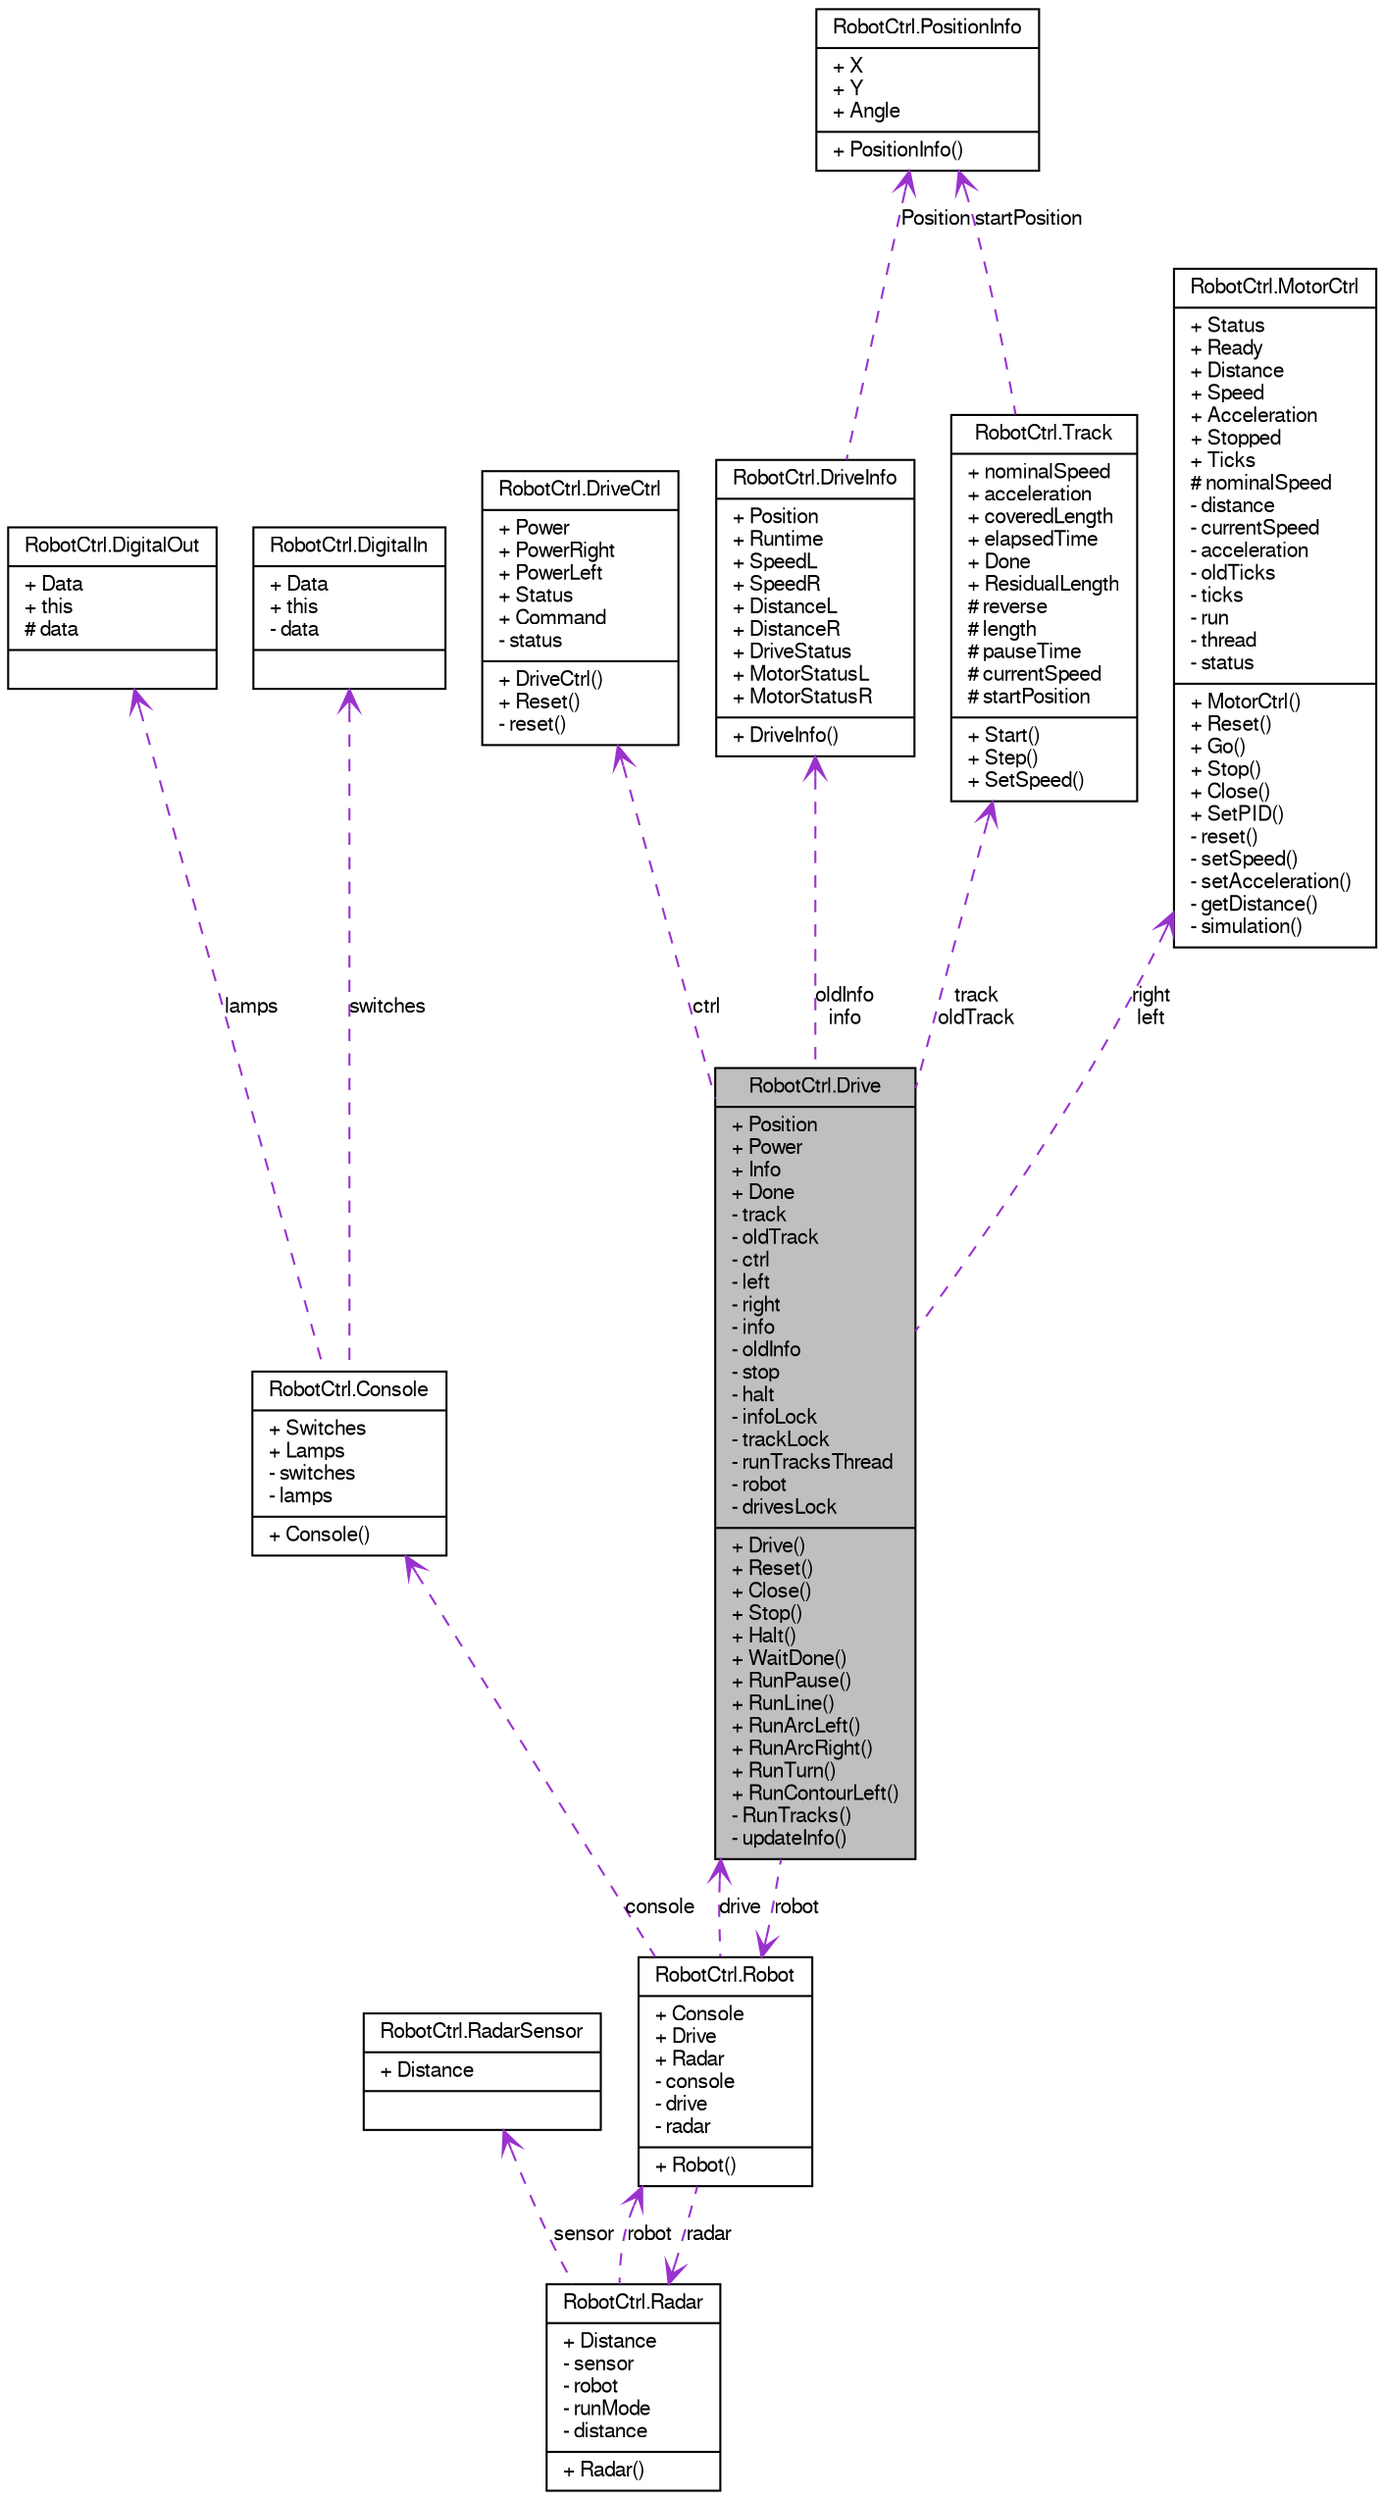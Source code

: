 digraph G
{
  edge [fontname="FreeSans",fontsize="10",labelfontname="FreeSans",labelfontsize="10"];
  node [fontname="FreeSans",fontsize="10",shape=record];
  Node1 [label="{RobotCtrl.Drive\n|+ Position\l+ Power\l+ Info\l+ Done\l- track\l- oldTrack\l- ctrl\l- left\l- right\l- info\l- oldInfo\l- stop\l- halt\l- infoLock\l- trackLock\l- runTracksThread\l- robot\l- drivesLock\l|+ Drive()\l+ Reset()\l+ Close()\l+ Stop()\l+ Halt()\l+ WaitDone()\l+ RunPause()\l+ RunLine()\l+ RunArcLeft()\l+ RunArcRight()\l+ RunTurn()\l+ RunContourLeft()\l- RunTracks()\l- updateInfo()\l}",height=0.2,width=0.4,color="black", fillcolor="grey75", style="filled" fontcolor="black"];
  Node2 -> Node1 [dir=back,color="darkorchid3",fontsize="10",style="dashed",label="ctrl",arrowtail="open"];
  Node2 [label="{RobotCtrl.DriveCtrl\n|+ Power\l+ PowerRight\l+ PowerLeft\l+ Status\l+ Command\l- status\l|+ DriveCtrl()\l+ Reset()\l- reset()\l}",height=0.2,width=0.4,color="black", fillcolor="white", style="filled",URL="$class_robot_ctrl_1_1_drive_ctrl.html",tooltip="DriveCtrl, Kommunikation mit der Hardware des Roboters."];
  Node3 -> Node1 [dir=back,color="darkorchid3",fontsize="10",style="dashed",label="oldInfo\ninfo",arrowtail="open"];
  Node3 [label="{RobotCtrl.DriveInfo\n|+ Position\l+ Runtime\l+ SpeedL\l+ SpeedR\l+ DistanceL\l+ DistanceR\l+ DriveStatus\l+ MotorStatusL\l+ MotorStatusR\l|+ DriveInfo()\l}",height=0.2,width=0.4,color="black", fillcolor="white", style="filled",URL="$struct_robot_ctrl_1_1_drive_info.html",tooltip="Struct, der die Informationen zu einem Drive h&auml;lt."];
  Node4 -> Node3 [dir=back,color="darkorchid3",fontsize="10",style="dashed",label="Position",arrowtail="open"];
  Node4 [label="{RobotCtrl.PositionInfo\n|+ X\l+ Y\l+ Angle\l|+ PositionInfo()\l}",height=0.2,width=0.4,color="black", fillcolor="white", style="filled",URL="$struct_robot_ctrl_1_1_position_info.html",tooltip="Sturct PositionInfo enth&auml;lt Koordinaten."];
  Node5 -> Node1 [dir=back,color="darkorchid3",fontsize="10",style="dashed",label="track\noldTrack",arrowtail="open"];
  Node5 [label="{RobotCtrl.Track\n|+ nominalSpeed\l+ acceleration\l+ coveredLength\l+ elapsedTime\l+ Done\l+ ResidualLength\l# reverse\l# length\l# pauseTime\l# currentSpeed\l# startPosition\l|+ Start()\l+ Step()\l+ SetSpeed()\l}",height=0.2,width=0.4,color="black", fillcolor="white", style="filled",URL="$class_robot_ctrl_1_1_track.html",tooltip="Klasse Track, dient als Basis f&uuml;r eine Strecke."];
  Node4 -> Node5 [dir=back,color="darkorchid3",fontsize="10",style="dashed",label="startPosition",arrowtail="open"];
  Node6 -> Node1 [dir=back,color="darkorchid3",fontsize="10",style="dashed",label="right\nleft",arrowtail="open"];
  Node6 [label="{RobotCtrl.MotorCtrl\n|+ Status\l+ Ready\l+ Distance\l+ Speed\l+ Acceleration\l+ Stopped\l+ Ticks\l# nominalSpeed\l- distance\l- currentSpeed\l- acceleration\l- oldTicks\l- ticks\l- run\l- thread\l- status\l|+ MotorCtrl()\l+ Reset()\l+ Go()\l+ Stop()\l+ Close()\l+ SetPID()\l- reset()\l- setSpeed()\l- setAcceleration()\l- getDistance()\l- simulation()\l}",height=0.2,width=0.4,color="black", fillcolor="white", style="filled",URL="$class_robot_ctrl_1_1_motor_ctrl.html",tooltip="MotorCtrl spricht die Motoren des Robot an."];
  Node7 -> Node1 [dir=back,color="darkorchid3",fontsize="10",style="dashed",label="robot",arrowtail="open"];
  Node7 [label="{RobotCtrl.Robot\n|+ Console\l+ Drive\l+ Radar\l- console\l- drive\l- radar\l|+ Robot()\l}",height=0.2,width=0.4,color="black", fillcolor="white", style="filled",URL="$class_robot_ctrl_1_1_robot.html",tooltip="Basisklasse f&uuml;r einen Roboter."];
  Node8 -> Node7 [dir=back,color="darkorchid3",fontsize="10",style="dashed",label="radar",arrowtail="open"];
  Node8 [label="{RobotCtrl.Radar\n|+ Distance\l- sensor\l- robot\l- runMode\l- distance\l|+ Radar()\l}",height=0.2,width=0.4,color="black", fillcolor="white", style="filled",URL="$class_robot_ctrl_1_1_radar.html",tooltip="Klasse Radar dient der Orientierung des Robot."];
  Node9 -> Node8 [dir=back,color="darkorchid3",fontsize="10",style="dashed",label="sensor",arrowtail="open"];
  Node9 [label="{RobotCtrl.RadarSensor\n|+ Distance\l|}",height=0.2,width=0.4,color="black", fillcolor="white", style="filled",URL="$class_robot_ctrl_1_1_radar_sensor.html",tooltip="RadarSensor ist ein Sensor."];
  Node7 -> Node8 [dir=back,color="darkorchid3",fontsize="10",style="dashed",label="robot",arrowtail="open"];
  Node1 -> Node7 [dir=back,color="darkorchid3",fontsize="10",style="dashed",label="drive",arrowtail="open"];
  Node10 -> Node7 [dir=back,color="darkorchid3",fontsize="10",style="dashed",label="console",arrowtail="open"];
  Node10 [label="{RobotCtrl.Console\n|+ Switches\l+ Lamps\l- switches\l- lamps\l|+ Console()\l}",height=0.2,width=0.4,color="black", fillcolor="white", style="filled",URL="$class_robot_ctrl_1_1_console.html",tooltip="Console f&uuml;r den Roboter."];
  Node11 -> Node10 [dir=back,color="darkorchid3",fontsize="10",style="dashed",label="lamps",arrowtail="open"];
  Node11 [label="{RobotCtrl.DigitalOut\n|+ Data\l+ this\l# data\l|}",height=0.2,width=0.4,color="black", fillcolor="white", style="filled",URL="$class_robot_ctrl_1_1_digital_out.html",tooltip="DigitalOut, damit der Roboter LED&#39;s setzen kann."];
  Node12 -> Node10 [dir=back,color="darkorchid3",fontsize="10",style="dashed",label="switches",arrowtail="open"];
  Node12 [label="{RobotCtrl.DigitalIn\n|+ Data\l+ this\l- data\l|}",height=0.2,width=0.4,color="black", fillcolor="white", style="filled",URL="$class_robot_ctrl_1_1_digital_in.html",tooltip="DigitalIn, damit der Roboter Switches lesen kann."];
}
